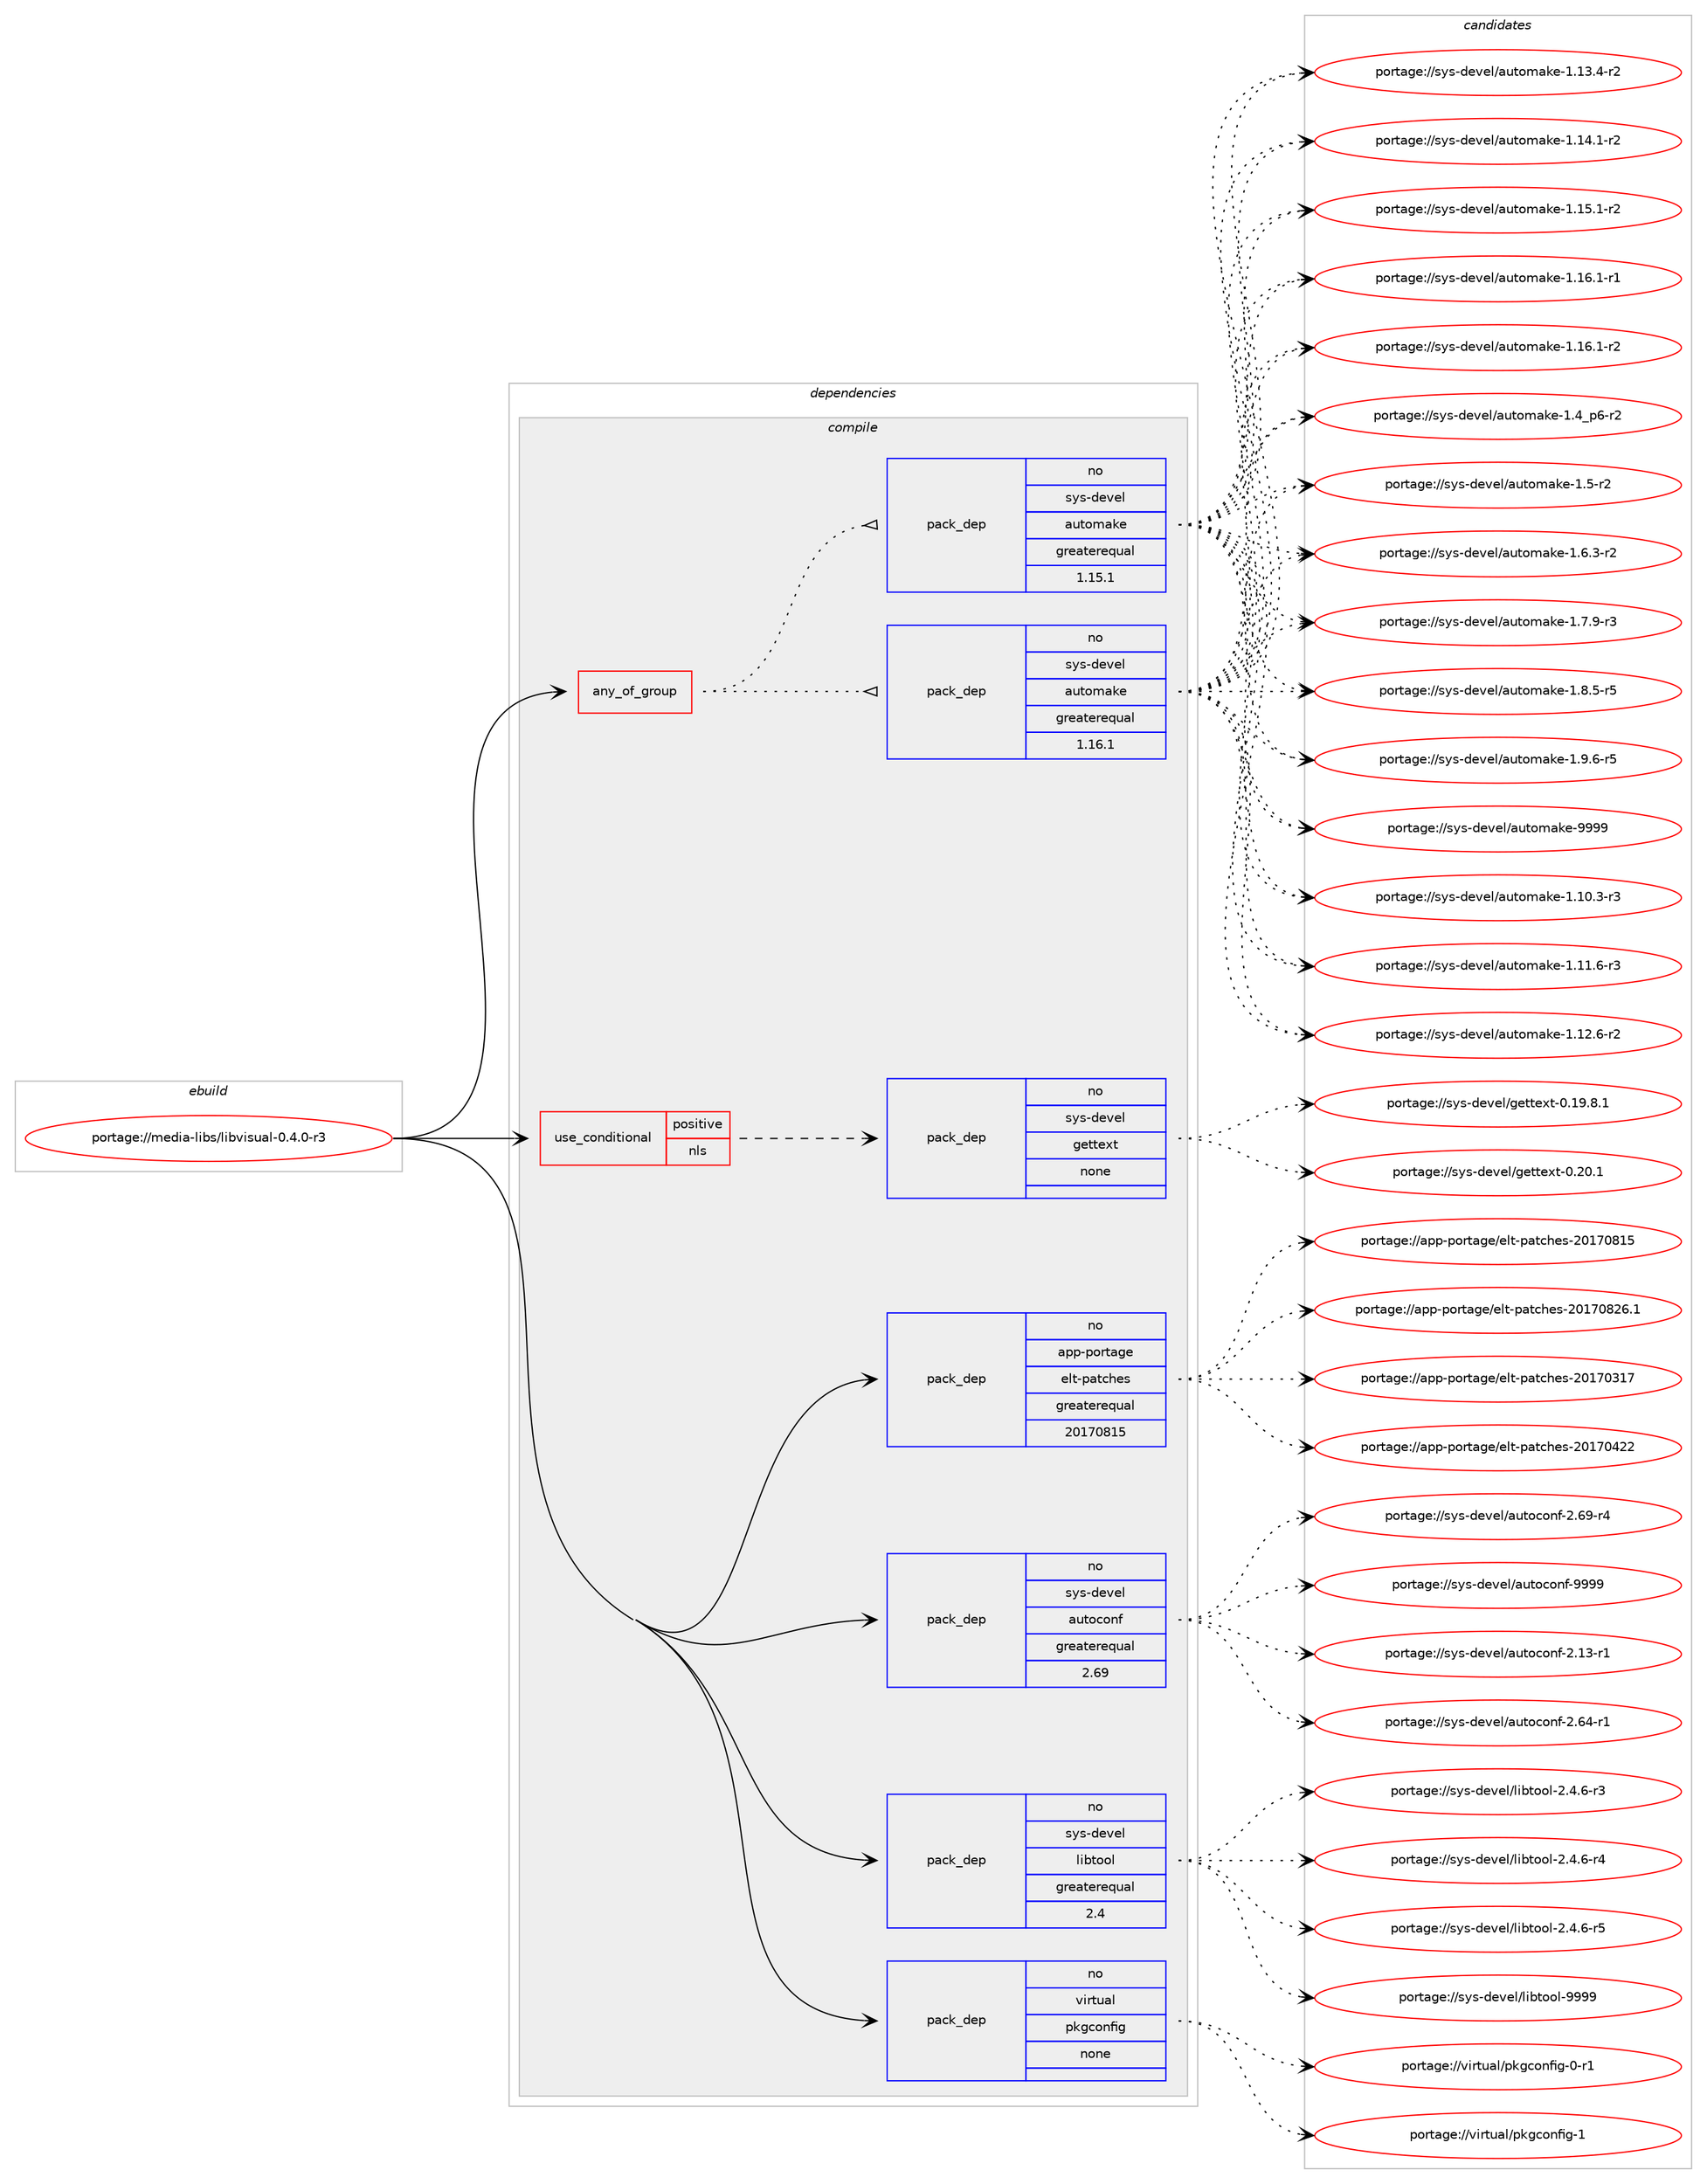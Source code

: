digraph prolog {

# *************
# Graph options
# *************

newrank=true;
concentrate=true;
compound=true;
graph [rankdir=LR,fontname=Helvetica,fontsize=10,ranksep=1.5];#, ranksep=2.5, nodesep=0.2];
edge  [arrowhead=vee];
node  [fontname=Helvetica,fontsize=10];

# **********
# The ebuild
# **********

subgraph cluster_leftcol {
color=gray;
rank=same;
label=<<i>ebuild</i>>;
id [label="portage://media-libs/libvisual-0.4.0-r3", color=red, width=4, href="../media-libs/libvisual-0.4.0-r3.svg"];
}

# ****************
# The dependencies
# ****************

subgraph cluster_midcol {
color=gray;
label=<<i>dependencies</i>>;
subgraph cluster_compile {
fillcolor="#eeeeee";
style=filled;
label=<<i>compile</i>>;
subgraph any5122 {
dependency321925 [label=<<TABLE BORDER="0" CELLBORDER="1" CELLSPACING="0" CELLPADDING="4"><TR><TD CELLPADDING="10">any_of_group</TD></TR></TABLE>>, shape=none, color=red];subgraph pack236327 {
dependency321926 [label=<<TABLE BORDER="0" CELLBORDER="1" CELLSPACING="0" CELLPADDING="4" WIDTH="220"><TR><TD ROWSPAN="6" CELLPADDING="30">pack_dep</TD></TR><TR><TD WIDTH="110">no</TD></TR><TR><TD>sys-devel</TD></TR><TR><TD>automake</TD></TR><TR><TD>greaterequal</TD></TR><TR><TD>1.16.1</TD></TR></TABLE>>, shape=none, color=blue];
}
dependency321925:e -> dependency321926:w [weight=20,style="dotted",arrowhead="oinv"];
subgraph pack236328 {
dependency321927 [label=<<TABLE BORDER="0" CELLBORDER="1" CELLSPACING="0" CELLPADDING="4" WIDTH="220"><TR><TD ROWSPAN="6" CELLPADDING="30">pack_dep</TD></TR><TR><TD WIDTH="110">no</TD></TR><TR><TD>sys-devel</TD></TR><TR><TD>automake</TD></TR><TR><TD>greaterequal</TD></TR><TR><TD>1.15.1</TD></TR></TABLE>>, shape=none, color=blue];
}
dependency321925:e -> dependency321927:w [weight=20,style="dotted",arrowhead="oinv"];
}
id:e -> dependency321925:w [weight=20,style="solid",arrowhead="vee"];
subgraph cond80348 {
dependency321928 [label=<<TABLE BORDER="0" CELLBORDER="1" CELLSPACING="0" CELLPADDING="4"><TR><TD ROWSPAN="3" CELLPADDING="10">use_conditional</TD></TR><TR><TD>positive</TD></TR><TR><TD>nls</TD></TR></TABLE>>, shape=none, color=red];
subgraph pack236329 {
dependency321929 [label=<<TABLE BORDER="0" CELLBORDER="1" CELLSPACING="0" CELLPADDING="4" WIDTH="220"><TR><TD ROWSPAN="6" CELLPADDING="30">pack_dep</TD></TR><TR><TD WIDTH="110">no</TD></TR><TR><TD>sys-devel</TD></TR><TR><TD>gettext</TD></TR><TR><TD>none</TD></TR><TR><TD></TD></TR></TABLE>>, shape=none, color=blue];
}
dependency321928:e -> dependency321929:w [weight=20,style="dashed",arrowhead="vee"];
}
id:e -> dependency321928:w [weight=20,style="solid",arrowhead="vee"];
subgraph pack236330 {
dependency321930 [label=<<TABLE BORDER="0" CELLBORDER="1" CELLSPACING="0" CELLPADDING="4" WIDTH="220"><TR><TD ROWSPAN="6" CELLPADDING="30">pack_dep</TD></TR><TR><TD WIDTH="110">no</TD></TR><TR><TD>app-portage</TD></TR><TR><TD>elt-patches</TD></TR><TR><TD>greaterequal</TD></TR><TR><TD>20170815</TD></TR></TABLE>>, shape=none, color=blue];
}
id:e -> dependency321930:w [weight=20,style="solid",arrowhead="vee"];
subgraph pack236331 {
dependency321931 [label=<<TABLE BORDER="0" CELLBORDER="1" CELLSPACING="0" CELLPADDING="4" WIDTH="220"><TR><TD ROWSPAN="6" CELLPADDING="30">pack_dep</TD></TR><TR><TD WIDTH="110">no</TD></TR><TR><TD>sys-devel</TD></TR><TR><TD>autoconf</TD></TR><TR><TD>greaterequal</TD></TR><TR><TD>2.69</TD></TR></TABLE>>, shape=none, color=blue];
}
id:e -> dependency321931:w [weight=20,style="solid",arrowhead="vee"];
subgraph pack236332 {
dependency321932 [label=<<TABLE BORDER="0" CELLBORDER="1" CELLSPACING="0" CELLPADDING="4" WIDTH="220"><TR><TD ROWSPAN="6" CELLPADDING="30">pack_dep</TD></TR><TR><TD WIDTH="110">no</TD></TR><TR><TD>sys-devel</TD></TR><TR><TD>libtool</TD></TR><TR><TD>greaterequal</TD></TR><TR><TD>2.4</TD></TR></TABLE>>, shape=none, color=blue];
}
id:e -> dependency321932:w [weight=20,style="solid",arrowhead="vee"];
subgraph pack236333 {
dependency321933 [label=<<TABLE BORDER="0" CELLBORDER="1" CELLSPACING="0" CELLPADDING="4" WIDTH="220"><TR><TD ROWSPAN="6" CELLPADDING="30">pack_dep</TD></TR><TR><TD WIDTH="110">no</TD></TR><TR><TD>virtual</TD></TR><TR><TD>pkgconfig</TD></TR><TR><TD>none</TD></TR><TR><TD></TD></TR></TABLE>>, shape=none, color=blue];
}
id:e -> dependency321933:w [weight=20,style="solid",arrowhead="vee"];
}
subgraph cluster_compileandrun {
fillcolor="#eeeeee";
style=filled;
label=<<i>compile and run</i>>;
}
subgraph cluster_run {
fillcolor="#eeeeee";
style=filled;
label=<<i>run</i>>;
}
}

# **************
# The candidates
# **************

subgraph cluster_choices {
rank=same;
color=gray;
label=<<i>candidates</i>>;

subgraph choice236327 {
color=black;
nodesep=1;
choiceportage11512111545100101118101108479711711611110997107101454946494846514511451 [label="portage://sys-devel/automake-1.10.3-r3", color=red, width=4,href="../sys-devel/automake-1.10.3-r3.svg"];
choiceportage11512111545100101118101108479711711611110997107101454946494946544511451 [label="portage://sys-devel/automake-1.11.6-r3", color=red, width=4,href="../sys-devel/automake-1.11.6-r3.svg"];
choiceportage11512111545100101118101108479711711611110997107101454946495046544511450 [label="portage://sys-devel/automake-1.12.6-r2", color=red, width=4,href="../sys-devel/automake-1.12.6-r2.svg"];
choiceportage11512111545100101118101108479711711611110997107101454946495146524511450 [label="portage://sys-devel/automake-1.13.4-r2", color=red, width=4,href="../sys-devel/automake-1.13.4-r2.svg"];
choiceportage11512111545100101118101108479711711611110997107101454946495246494511450 [label="portage://sys-devel/automake-1.14.1-r2", color=red, width=4,href="../sys-devel/automake-1.14.1-r2.svg"];
choiceportage11512111545100101118101108479711711611110997107101454946495346494511450 [label="portage://sys-devel/automake-1.15.1-r2", color=red, width=4,href="../sys-devel/automake-1.15.1-r2.svg"];
choiceportage11512111545100101118101108479711711611110997107101454946495446494511449 [label="portage://sys-devel/automake-1.16.1-r1", color=red, width=4,href="../sys-devel/automake-1.16.1-r1.svg"];
choiceportage11512111545100101118101108479711711611110997107101454946495446494511450 [label="portage://sys-devel/automake-1.16.1-r2", color=red, width=4,href="../sys-devel/automake-1.16.1-r2.svg"];
choiceportage115121115451001011181011084797117116111109971071014549465295112544511450 [label="portage://sys-devel/automake-1.4_p6-r2", color=red, width=4,href="../sys-devel/automake-1.4_p6-r2.svg"];
choiceportage11512111545100101118101108479711711611110997107101454946534511450 [label="portage://sys-devel/automake-1.5-r2", color=red, width=4,href="../sys-devel/automake-1.5-r2.svg"];
choiceportage115121115451001011181011084797117116111109971071014549465446514511450 [label="portage://sys-devel/automake-1.6.3-r2", color=red, width=4,href="../sys-devel/automake-1.6.3-r2.svg"];
choiceportage115121115451001011181011084797117116111109971071014549465546574511451 [label="portage://sys-devel/automake-1.7.9-r3", color=red, width=4,href="../sys-devel/automake-1.7.9-r3.svg"];
choiceportage115121115451001011181011084797117116111109971071014549465646534511453 [label="portage://sys-devel/automake-1.8.5-r5", color=red, width=4,href="../sys-devel/automake-1.8.5-r5.svg"];
choiceportage115121115451001011181011084797117116111109971071014549465746544511453 [label="portage://sys-devel/automake-1.9.6-r5", color=red, width=4,href="../sys-devel/automake-1.9.6-r5.svg"];
choiceportage115121115451001011181011084797117116111109971071014557575757 [label="portage://sys-devel/automake-9999", color=red, width=4,href="../sys-devel/automake-9999.svg"];
dependency321926:e -> choiceportage11512111545100101118101108479711711611110997107101454946494846514511451:w [style=dotted,weight="100"];
dependency321926:e -> choiceportage11512111545100101118101108479711711611110997107101454946494946544511451:w [style=dotted,weight="100"];
dependency321926:e -> choiceportage11512111545100101118101108479711711611110997107101454946495046544511450:w [style=dotted,weight="100"];
dependency321926:e -> choiceportage11512111545100101118101108479711711611110997107101454946495146524511450:w [style=dotted,weight="100"];
dependency321926:e -> choiceportage11512111545100101118101108479711711611110997107101454946495246494511450:w [style=dotted,weight="100"];
dependency321926:e -> choiceportage11512111545100101118101108479711711611110997107101454946495346494511450:w [style=dotted,weight="100"];
dependency321926:e -> choiceportage11512111545100101118101108479711711611110997107101454946495446494511449:w [style=dotted,weight="100"];
dependency321926:e -> choiceportage11512111545100101118101108479711711611110997107101454946495446494511450:w [style=dotted,weight="100"];
dependency321926:e -> choiceportage115121115451001011181011084797117116111109971071014549465295112544511450:w [style=dotted,weight="100"];
dependency321926:e -> choiceportage11512111545100101118101108479711711611110997107101454946534511450:w [style=dotted,weight="100"];
dependency321926:e -> choiceportage115121115451001011181011084797117116111109971071014549465446514511450:w [style=dotted,weight="100"];
dependency321926:e -> choiceportage115121115451001011181011084797117116111109971071014549465546574511451:w [style=dotted,weight="100"];
dependency321926:e -> choiceportage115121115451001011181011084797117116111109971071014549465646534511453:w [style=dotted,weight="100"];
dependency321926:e -> choiceportage115121115451001011181011084797117116111109971071014549465746544511453:w [style=dotted,weight="100"];
dependency321926:e -> choiceportage115121115451001011181011084797117116111109971071014557575757:w [style=dotted,weight="100"];
}
subgraph choice236328 {
color=black;
nodesep=1;
choiceportage11512111545100101118101108479711711611110997107101454946494846514511451 [label="portage://sys-devel/automake-1.10.3-r3", color=red, width=4,href="../sys-devel/automake-1.10.3-r3.svg"];
choiceportage11512111545100101118101108479711711611110997107101454946494946544511451 [label="portage://sys-devel/automake-1.11.6-r3", color=red, width=4,href="../sys-devel/automake-1.11.6-r3.svg"];
choiceportage11512111545100101118101108479711711611110997107101454946495046544511450 [label="portage://sys-devel/automake-1.12.6-r2", color=red, width=4,href="../sys-devel/automake-1.12.6-r2.svg"];
choiceportage11512111545100101118101108479711711611110997107101454946495146524511450 [label="portage://sys-devel/automake-1.13.4-r2", color=red, width=4,href="../sys-devel/automake-1.13.4-r2.svg"];
choiceportage11512111545100101118101108479711711611110997107101454946495246494511450 [label="portage://sys-devel/automake-1.14.1-r2", color=red, width=4,href="../sys-devel/automake-1.14.1-r2.svg"];
choiceportage11512111545100101118101108479711711611110997107101454946495346494511450 [label="portage://sys-devel/automake-1.15.1-r2", color=red, width=4,href="../sys-devel/automake-1.15.1-r2.svg"];
choiceportage11512111545100101118101108479711711611110997107101454946495446494511449 [label="portage://sys-devel/automake-1.16.1-r1", color=red, width=4,href="../sys-devel/automake-1.16.1-r1.svg"];
choiceportage11512111545100101118101108479711711611110997107101454946495446494511450 [label="portage://sys-devel/automake-1.16.1-r2", color=red, width=4,href="../sys-devel/automake-1.16.1-r2.svg"];
choiceportage115121115451001011181011084797117116111109971071014549465295112544511450 [label="portage://sys-devel/automake-1.4_p6-r2", color=red, width=4,href="../sys-devel/automake-1.4_p6-r2.svg"];
choiceportage11512111545100101118101108479711711611110997107101454946534511450 [label="portage://sys-devel/automake-1.5-r2", color=red, width=4,href="../sys-devel/automake-1.5-r2.svg"];
choiceportage115121115451001011181011084797117116111109971071014549465446514511450 [label="portage://sys-devel/automake-1.6.3-r2", color=red, width=4,href="../sys-devel/automake-1.6.3-r2.svg"];
choiceportage115121115451001011181011084797117116111109971071014549465546574511451 [label="portage://sys-devel/automake-1.7.9-r3", color=red, width=4,href="../sys-devel/automake-1.7.9-r3.svg"];
choiceportage115121115451001011181011084797117116111109971071014549465646534511453 [label="portage://sys-devel/automake-1.8.5-r5", color=red, width=4,href="../sys-devel/automake-1.8.5-r5.svg"];
choiceportage115121115451001011181011084797117116111109971071014549465746544511453 [label="portage://sys-devel/automake-1.9.6-r5", color=red, width=4,href="../sys-devel/automake-1.9.6-r5.svg"];
choiceportage115121115451001011181011084797117116111109971071014557575757 [label="portage://sys-devel/automake-9999", color=red, width=4,href="../sys-devel/automake-9999.svg"];
dependency321927:e -> choiceportage11512111545100101118101108479711711611110997107101454946494846514511451:w [style=dotted,weight="100"];
dependency321927:e -> choiceportage11512111545100101118101108479711711611110997107101454946494946544511451:w [style=dotted,weight="100"];
dependency321927:e -> choiceportage11512111545100101118101108479711711611110997107101454946495046544511450:w [style=dotted,weight="100"];
dependency321927:e -> choiceportage11512111545100101118101108479711711611110997107101454946495146524511450:w [style=dotted,weight="100"];
dependency321927:e -> choiceportage11512111545100101118101108479711711611110997107101454946495246494511450:w [style=dotted,weight="100"];
dependency321927:e -> choiceportage11512111545100101118101108479711711611110997107101454946495346494511450:w [style=dotted,weight="100"];
dependency321927:e -> choiceportage11512111545100101118101108479711711611110997107101454946495446494511449:w [style=dotted,weight="100"];
dependency321927:e -> choiceportage11512111545100101118101108479711711611110997107101454946495446494511450:w [style=dotted,weight="100"];
dependency321927:e -> choiceportage115121115451001011181011084797117116111109971071014549465295112544511450:w [style=dotted,weight="100"];
dependency321927:e -> choiceportage11512111545100101118101108479711711611110997107101454946534511450:w [style=dotted,weight="100"];
dependency321927:e -> choiceportage115121115451001011181011084797117116111109971071014549465446514511450:w [style=dotted,weight="100"];
dependency321927:e -> choiceportage115121115451001011181011084797117116111109971071014549465546574511451:w [style=dotted,weight="100"];
dependency321927:e -> choiceportage115121115451001011181011084797117116111109971071014549465646534511453:w [style=dotted,weight="100"];
dependency321927:e -> choiceportage115121115451001011181011084797117116111109971071014549465746544511453:w [style=dotted,weight="100"];
dependency321927:e -> choiceportage115121115451001011181011084797117116111109971071014557575757:w [style=dotted,weight="100"];
}
subgraph choice236329 {
color=black;
nodesep=1;
choiceportage1151211154510010111810110847103101116116101120116454846495746564649 [label="portage://sys-devel/gettext-0.19.8.1", color=red, width=4,href="../sys-devel/gettext-0.19.8.1.svg"];
choiceportage115121115451001011181011084710310111611610112011645484650484649 [label="portage://sys-devel/gettext-0.20.1", color=red, width=4,href="../sys-devel/gettext-0.20.1.svg"];
dependency321929:e -> choiceportage1151211154510010111810110847103101116116101120116454846495746564649:w [style=dotted,weight="100"];
dependency321929:e -> choiceportage115121115451001011181011084710310111611610112011645484650484649:w [style=dotted,weight="100"];
}
subgraph choice236330 {
color=black;
nodesep=1;
choiceportage97112112451121111141169710310147101108116451129711699104101115455048495548514955 [label="portage://app-portage/elt-patches-20170317", color=red, width=4,href="../app-portage/elt-patches-20170317.svg"];
choiceportage97112112451121111141169710310147101108116451129711699104101115455048495548525050 [label="portage://app-portage/elt-patches-20170422", color=red, width=4,href="../app-portage/elt-patches-20170422.svg"];
choiceportage97112112451121111141169710310147101108116451129711699104101115455048495548564953 [label="portage://app-portage/elt-patches-20170815", color=red, width=4,href="../app-portage/elt-patches-20170815.svg"];
choiceportage971121124511211111411697103101471011081164511297116991041011154550484955485650544649 [label="portage://app-portage/elt-patches-20170826.1", color=red, width=4,href="../app-portage/elt-patches-20170826.1.svg"];
dependency321930:e -> choiceportage97112112451121111141169710310147101108116451129711699104101115455048495548514955:w [style=dotted,weight="100"];
dependency321930:e -> choiceportage97112112451121111141169710310147101108116451129711699104101115455048495548525050:w [style=dotted,weight="100"];
dependency321930:e -> choiceportage97112112451121111141169710310147101108116451129711699104101115455048495548564953:w [style=dotted,weight="100"];
dependency321930:e -> choiceportage971121124511211111411697103101471011081164511297116991041011154550484955485650544649:w [style=dotted,weight="100"];
}
subgraph choice236331 {
color=black;
nodesep=1;
choiceportage1151211154510010111810110847971171161119911111010245504649514511449 [label="portage://sys-devel/autoconf-2.13-r1", color=red, width=4,href="../sys-devel/autoconf-2.13-r1.svg"];
choiceportage1151211154510010111810110847971171161119911111010245504654524511449 [label="portage://sys-devel/autoconf-2.64-r1", color=red, width=4,href="../sys-devel/autoconf-2.64-r1.svg"];
choiceportage1151211154510010111810110847971171161119911111010245504654574511452 [label="portage://sys-devel/autoconf-2.69-r4", color=red, width=4,href="../sys-devel/autoconf-2.69-r4.svg"];
choiceportage115121115451001011181011084797117116111991111101024557575757 [label="portage://sys-devel/autoconf-9999", color=red, width=4,href="../sys-devel/autoconf-9999.svg"];
dependency321931:e -> choiceportage1151211154510010111810110847971171161119911111010245504649514511449:w [style=dotted,weight="100"];
dependency321931:e -> choiceportage1151211154510010111810110847971171161119911111010245504654524511449:w [style=dotted,weight="100"];
dependency321931:e -> choiceportage1151211154510010111810110847971171161119911111010245504654574511452:w [style=dotted,weight="100"];
dependency321931:e -> choiceportage115121115451001011181011084797117116111991111101024557575757:w [style=dotted,weight="100"];
}
subgraph choice236332 {
color=black;
nodesep=1;
choiceportage1151211154510010111810110847108105981161111111084550465246544511451 [label="portage://sys-devel/libtool-2.4.6-r3", color=red, width=4,href="../sys-devel/libtool-2.4.6-r3.svg"];
choiceportage1151211154510010111810110847108105981161111111084550465246544511452 [label="portage://sys-devel/libtool-2.4.6-r4", color=red, width=4,href="../sys-devel/libtool-2.4.6-r4.svg"];
choiceportage1151211154510010111810110847108105981161111111084550465246544511453 [label="portage://sys-devel/libtool-2.4.6-r5", color=red, width=4,href="../sys-devel/libtool-2.4.6-r5.svg"];
choiceportage1151211154510010111810110847108105981161111111084557575757 [label="portage://sys-devel/libtool-9999", color=red, width=4,href="../sys-devel/libtool-9999.svg"];
dependency321932:e -> choiceportage1151211154510010111810110847108105981161111111084550465246544511451:w [style=dotted,weight="100"];
dependency321932:e -> choiceportage1151211154510010111810110847108105981161111111084550465246544511452:w [style=dotted,weight="100"];
dependency321932:e -> choiceportage1151211154510010111810110847108105981161111111084550465246544511453:w [style=dotted,weight="100"];
dependency321932:e -> choiceportage1151211154510010111810110847108105981161111111084557575757:w [style=dotted,weight="100"];
}
subgraph choice236333 {
color=black;
nodesep=1;
choiceportage11810511411611797108471121071039911111010210510345484511449 [label="portage://virtual/pkgconfig-0-r1", color=red, width=4,href="../virtual/pkgconfig-0-r1.svg"];
choiceportage1181051141161179710847112107103991111101021051034549 [label="portage://virtual/pkgconfig-1", color=red, width=4,href="../virtual/pkgconfig-1.svg"];
dependency321933:e -> choiceportage11810511411611797108471121071039911111010210510345484511449:w [style=dotted,weight="100"];
dependency321933:e -> choiceportage1181051141161179710847112107103991111101021051034549:w [style=dotted,weight="100"];
}
}

}

